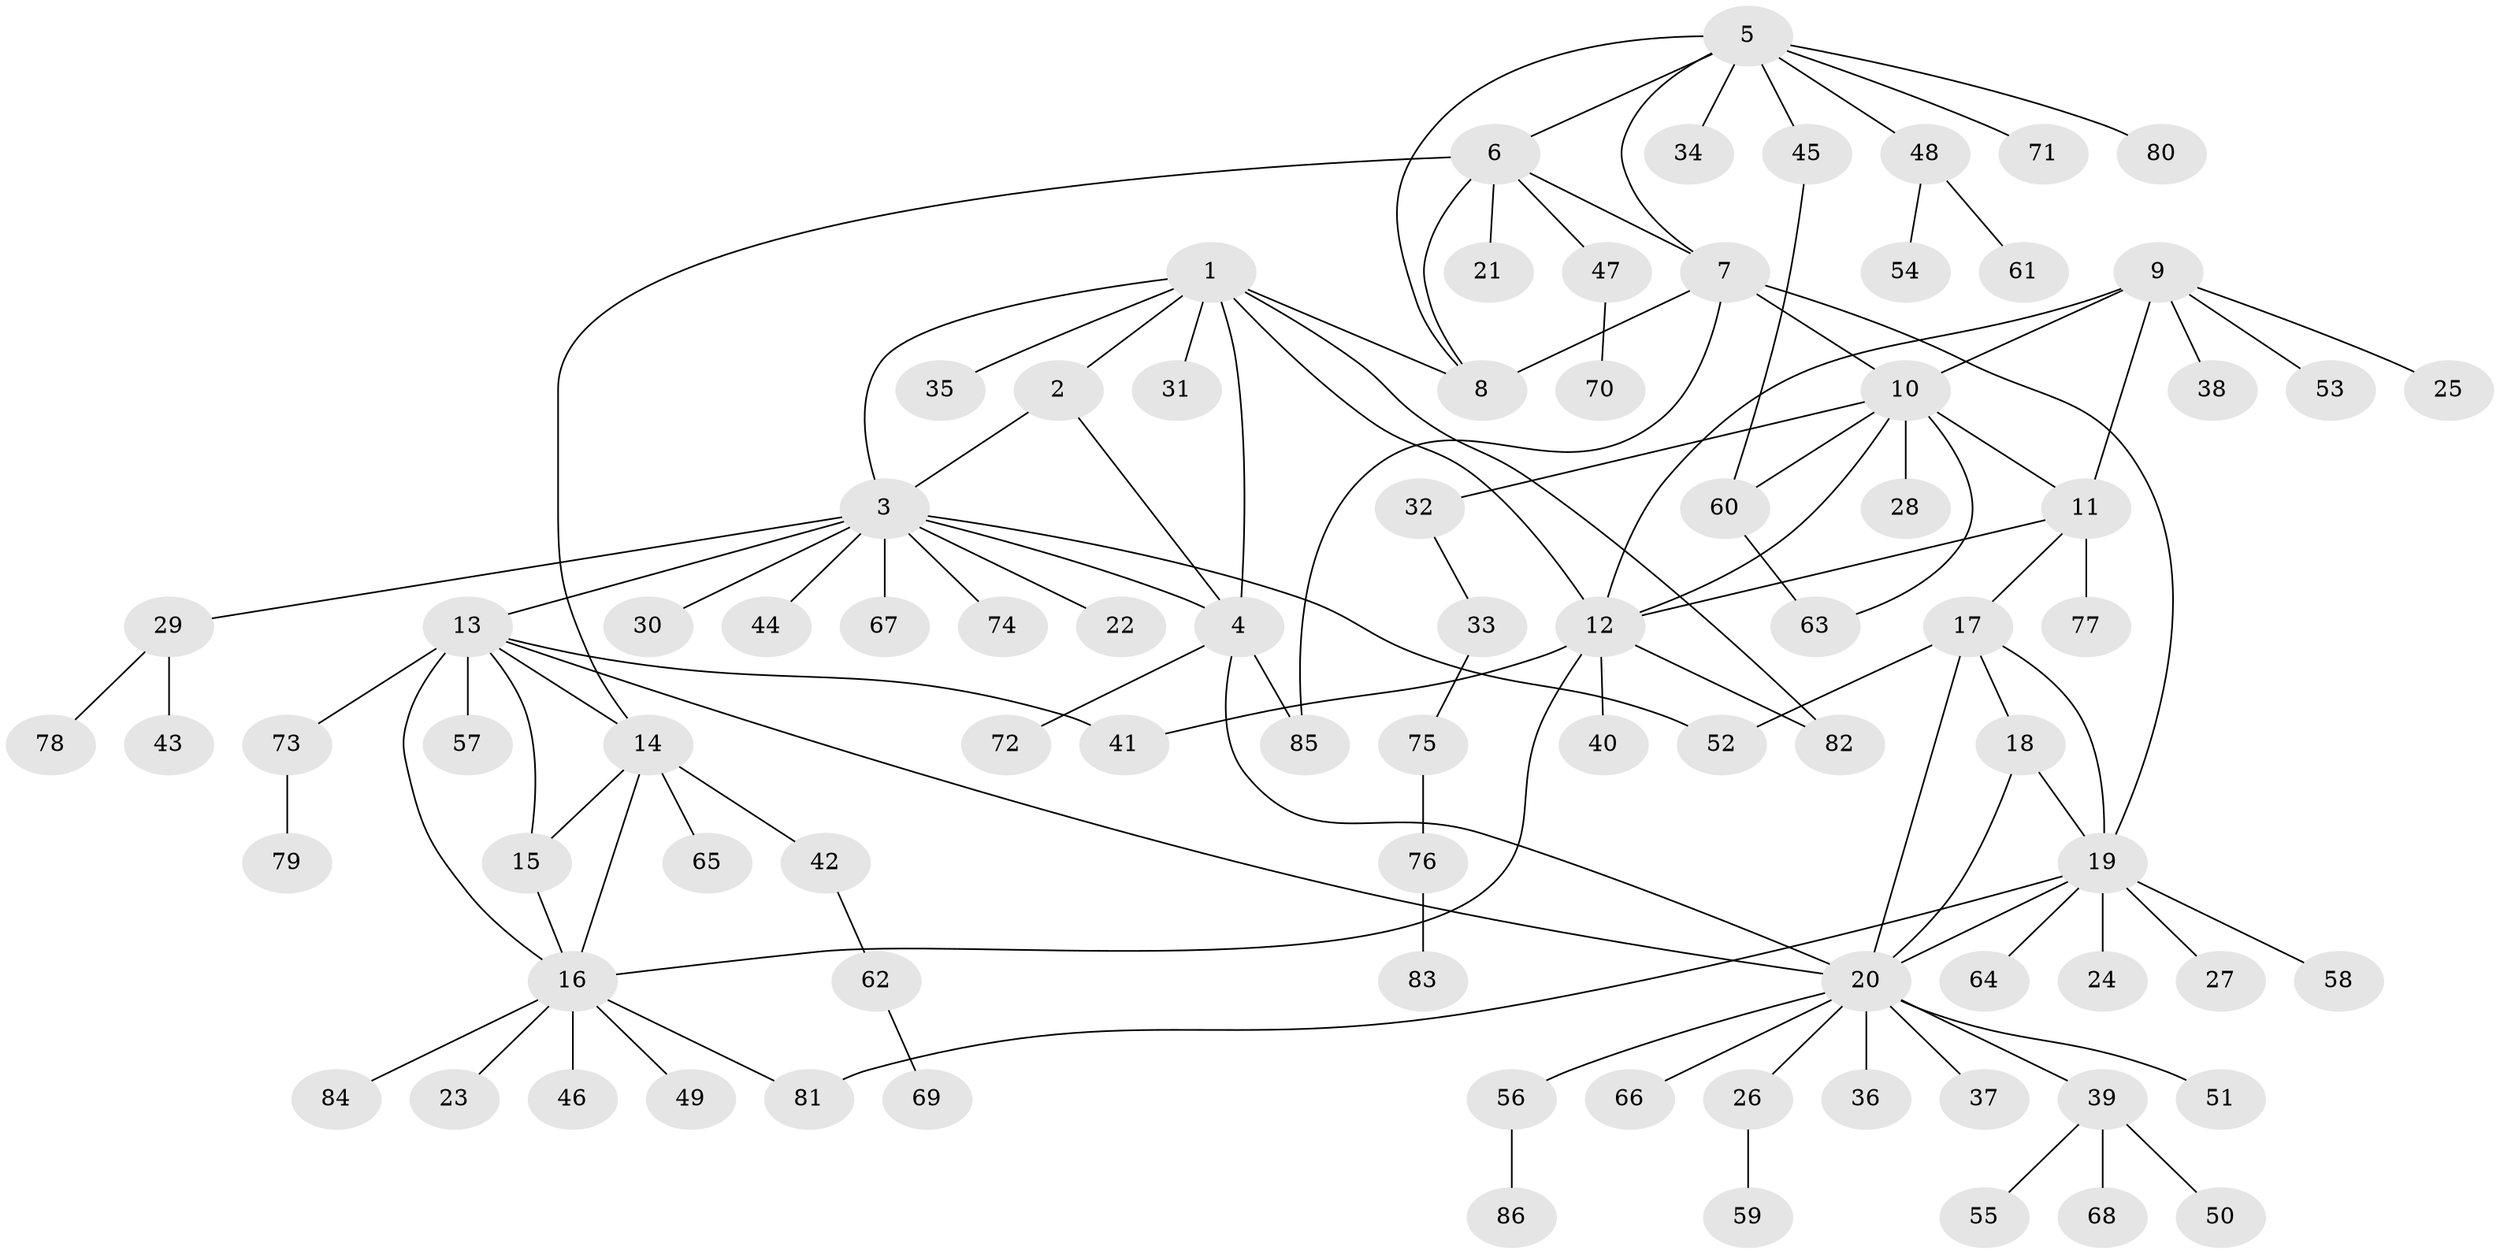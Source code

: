 // Generated by graph-tools (version 1.1) at 2025/15/03/09/25 04:15:51]
// undirected, 86 vertices, 113 edges
graph export_dot {
graph [start="1"]
  node [color=gray90,style=filled];
  1;
  2;
  3;
  4;
  5;
  6;
  7;
  8;
  9;
  10;
  11;
  12;
  13;
  14;
  15;
  16;
  17;
  18;
  19;
  20;
  21;
  22;
  23;
  24;
  25;
  26;
  27;
  28;
  29;
  30;
  31;
  32;
  33;
  34;
  35;
  36;
  37;
  38;
  39;
  40;
  41;
  42;
  43;
  44;
  45;
  46;
  47;
  48;
  49;
  50;
  51;
  52;
  53;
  54;
  55;
  56;
  57;
  58;
  59;
  60;
  61;
  62;
  63;
  64;
  65;
  66;
  67;
  68;
  69;
  70;
  71;
  72;
  73;
  74;
  75;
  76;
  77;
  78;
  79;
  80;
  81;
  82;
  83;
  84;
  85;
  86;
  1 -- 2;
  1 -- 3;
  1 -- 4;
  1 -- 8;
  1 -- 12;
  1 -- 31;
  1 -- 35;
  1 -- 82;
  2 -- 3;
  2 -- 4;
  3 -- 4;
  3 -- 13;
  3 -- 22;
  3 -- 29;
  3 -- 30;
  3 -- 44;
  3 -- 52;
  3 -- 67;
  3 -- 74;
  4 -- 20;
  4 -- 72;
  4 -- 85;
  5 -- 6;
  5 -- 7;
  5 -- 8;
  5 -- 34;
  5 -- 45;
  5 -- 48;
  5 -- 71;
  5 -- 80;
  6 -- 7;
  6 -- 8;
  6 -- 14;
  6 -- 21;
  6 -- 47;
  7 -- 8;
  7 -- 10;
  7 -- 19;
  7 -- 85;
  9 -- 10;
  9 -- 11;
  9 -- 12;
  9 -- 25;
  9 -- 38;
  9 -- 53;
  10 -- 11;
  10 -- 12;
  10 -- 28;
  10 -- 32;
  10 -- 60;
  10 -- 63;
  11 -- 12;
  11 -- 17;
  11 -- 77;
  12 -- 16;
  12 -- 40;
  12 -- 41;
  12 -- 82;
  13 -- 14;
  13 -- 15;
  13 -- 16;
  13 -- 20;
  13 -- 41;
  13 -- 57;
  13 -- 73;
  14 -- 15;
  14 -- 16;
  14 -- 42;
  14 -- 65;
  15 -- 16;
  16 -- 23;
  16 -- 46;
  16 -- 49;
  16 -- 81;
  16 -- 84;
  17 -- 18;
  17 -- 19;
  17 -- 20;
  17 -- 52;
  18 -- 19;
  18 -- 20;
  19 -- 20;
  19 -- 24;
  19 -- 27;
  19 -- 58;
  19 -- 64;
  19 -- 81;
  20 -- 26;
  20 -- 36;
  20 -- 37;
  20 -- 39;
  20 -- 51;
  20 -- 56;
  20 -- 66;
  26 -- 59;
  29 -- 43;
  29 -- 78;
  32 -- 33;
  33 -- 75;
  39 -- 50;
  39 -- 55;
  39 -- 68;
  42 -- 62;
  45 -- 60;
  47 -- 70;
  48 -- 54;
  48 -- 61;
  56 -- 86;
  60 -- 63;
  62 -- 69;
  73 -- 79;
  75 -- 76;
  76 -- 83;
}
